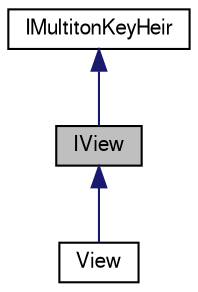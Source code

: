 digraph G
{
  edge [fontname="FreeSans",fontsize="10",labelfontname="FreeSans",labelfontsize="10"];
  node [fontname="FreeSans",fontsize="10",shape=record];
  Node1 [label="IView",height=0.2,width=0.4,color="black", fillcolor="grey75", style="filled" fontcolor="black"];
  Node2 -> Node1 [dir=back,color="midnightblue",fontsize="10",style="solid",fontname="FreeSans"];
  Node2 [label="IMultitonKeyHeir",height=0.2,width=0.4,color="black", fillcolor="white", style="filled",URL="$class_i_multiton_key_heir.html",tooltip="Contains a multiton key."];
  Node1 -> Node3 [dir=back,color="midnightblue",fontsize="10",style="solid",fontname="FreeSans"];
  Node3 [label="View",height=0.2,width=0.4,color="black", fillcolor="white", style="filled",URL="$class_view.html",tooltip="A Multiton IView implementation."];
}
